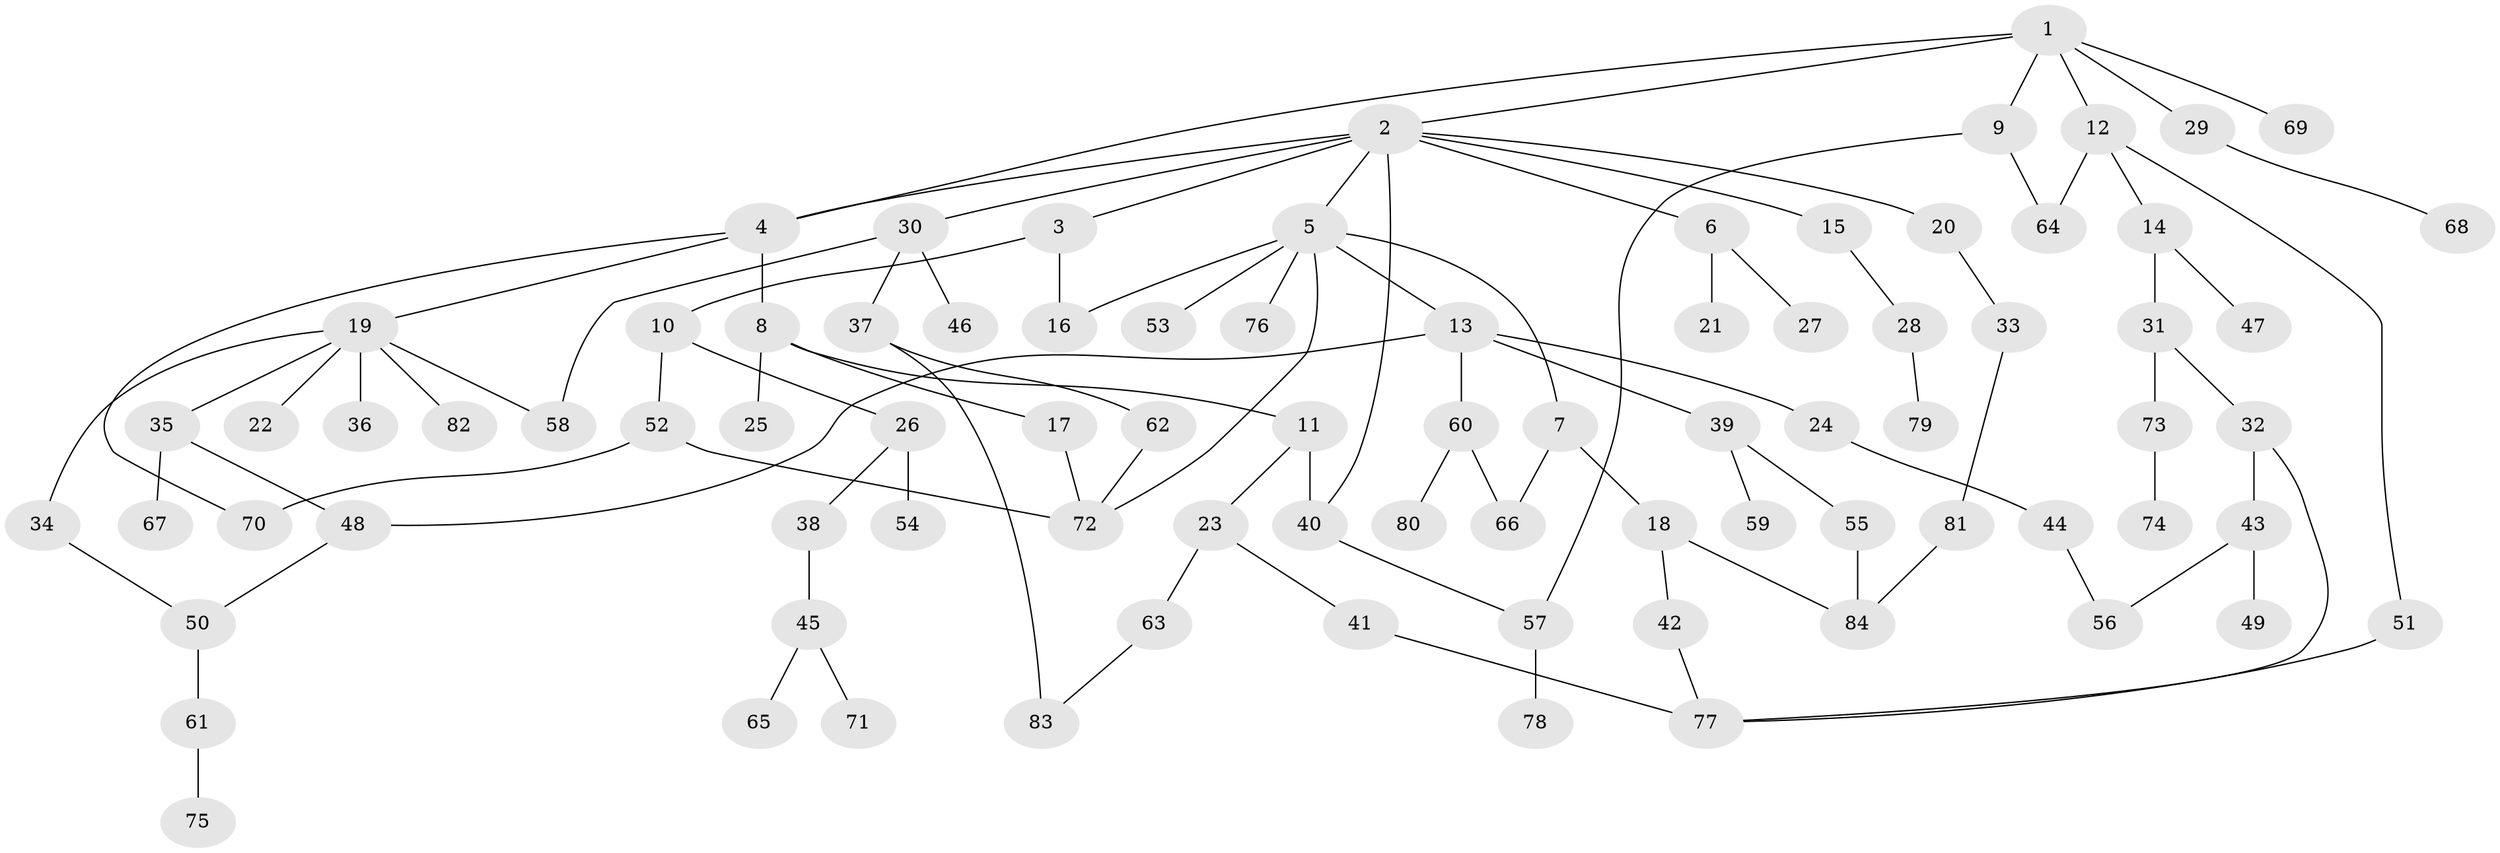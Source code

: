 // Generated by graph-tools (version 1.1) at 2025/34/03/09/25 02:34:08]
// undirected, 84 vertices, 103 edges
graph export_dot {
graph [start="1"]
  node [color=gray90,style=filled];
  1;
  2;
  3;
  4;
  5;
  6;
  7;
  8;
  9;
  10;
  11;
  12;
  13;
  14;
  15;
  16;
  17;
  18;
  19;
  20;
  21;
  22;
  23;
  24;
  25;
  26;
  27;
  28;
  29;
  30;
  31;
  32;
  33;
  34;
  35;
  36;
  37;
  38;
  39;
  40;
  41;
  42;
  43;
  44;
  45;
  46;
  47;
  48;
  49;
  50;
  51;
  52;
  53;
  54;
  55;
  56;
  57;
  58;
  59;
  60;
  61;
  62;
  63;
  64;
  65;
  66;
  67;
  68;
  69;
  70;
  71;
  72;
  73;
  74;
  75;
  76;
  77;
  78;
  79;
  80;
  81;
  82;
  83;
  84;
  1 -- 2;
  1 -- 4;
  1 -- 9;
  1 -- 12;
  1 -- 29;
  1 -- 69;
  2 -- 3;
  2 -- 5;
  2 -- 6;
  2 -- 15;
  2 -- 20;
  2 -- 30;
  2 -- 4;
  2 -- 40;
  3 -- 10;
  3 -- 16;
  4 -- 8;
  4 -- 19;
  4 -- 70;
  5 -- 7;
  5 -- 13;
  5 -- 53;
  5 -- 72;
  5 -- 76;
  5 -- 16;
  6 -- 21;
  6 -- 27;
  7 -- 18;
  7 -- 66;
  8 -- 11;
  8 -- 17;
  8 -- 25;
  9 -- 57;
  9 -- 64;
  10 -- 26;
  10 -- 52;
  11 -- 23;
  11 -- 40;
  12 -- 14;
  12 -- 51;
  12 -- 64;
  13 -- 24;
  13 -- 39;
  13 -- 48;
  13 -- 60;
  14 -- 31;
  14 -- 47;
  15 -- 28;
  17 -- 72;
  18 -- 42;
  18 -- 84;
  19 -- 22;
  19 -- 34;
  19 -- 35;
  19 -- 36;
  19 -- 58;
  19 -- 82;
  20 -- 33;
  23 -- 41;
  23 -- 63;
  24 -- 44;
  26 -- 38;
  26 -- 54;
  28 -- 79;
  29 -- 68;
  30 -- 37;
  30 -- 46;
  30 -- 58;
  31 -- 32;
  31 -- 73;
  32 -- 43;
  32 -- 77;
  33 -- 81;
  34 -- 50;
  35 -- 67;
  35 -- 48;
  37 -- 62;
  37 -- 83;
  38 -- 45;
  39 -- 55;
  39 -- 59;
  40 -- 57;
  41 -- 77;
  42 -- 77;
  43 -- 49;
  43 -- 56;
  44 -- 56;
  45 -- 65;
  45 -- 71;
  48 -- 50;
  50 -- 61;
  51 -- 77;
  52 -- 70;
  52 -- 72;
  55 -- 84;
  57 -- 78;
  60 -- 80;
  60 -- 66;
  61 -- 75;
  62 -- 72;
  63 -- 83;
  73 -- 74;
  81 -- 84;
}
